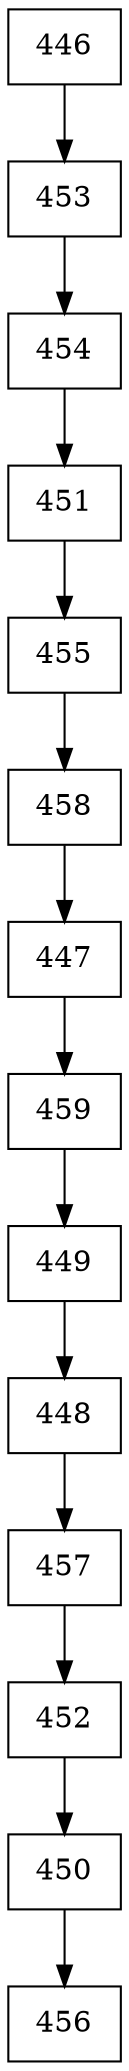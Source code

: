 digraph G {
  node [shape=record];
  node0 [label="{446}"];
  node0 -> node1;
  node1 [label="{453}"];
  node1 -> node2;
  node2 [label="{454}"];
  node2 -> node3;
  node3 [label="{451}"];
  node3 -> node4;
  node4 [label="{455}"];
  node4 -> node5;
  node5 [label="{458}"];
  node5 -> node6;
  node6 [label="{447}"];
  node6 -> node7;
  node7 [label="{459}"];
  node7 -> node8;
  node8 [label="{449}"];
  node8 -> node9;
  node9 [label="{448}"];
  node9 -> node10;
  node10 [label="{457}"];
  node10 -> node11;
  node11 [label="{452}"];
  node11 -> node12;
  node12 [label="{450}"];
  node12 -> node13;
  node13 [label="{456}"];
}
